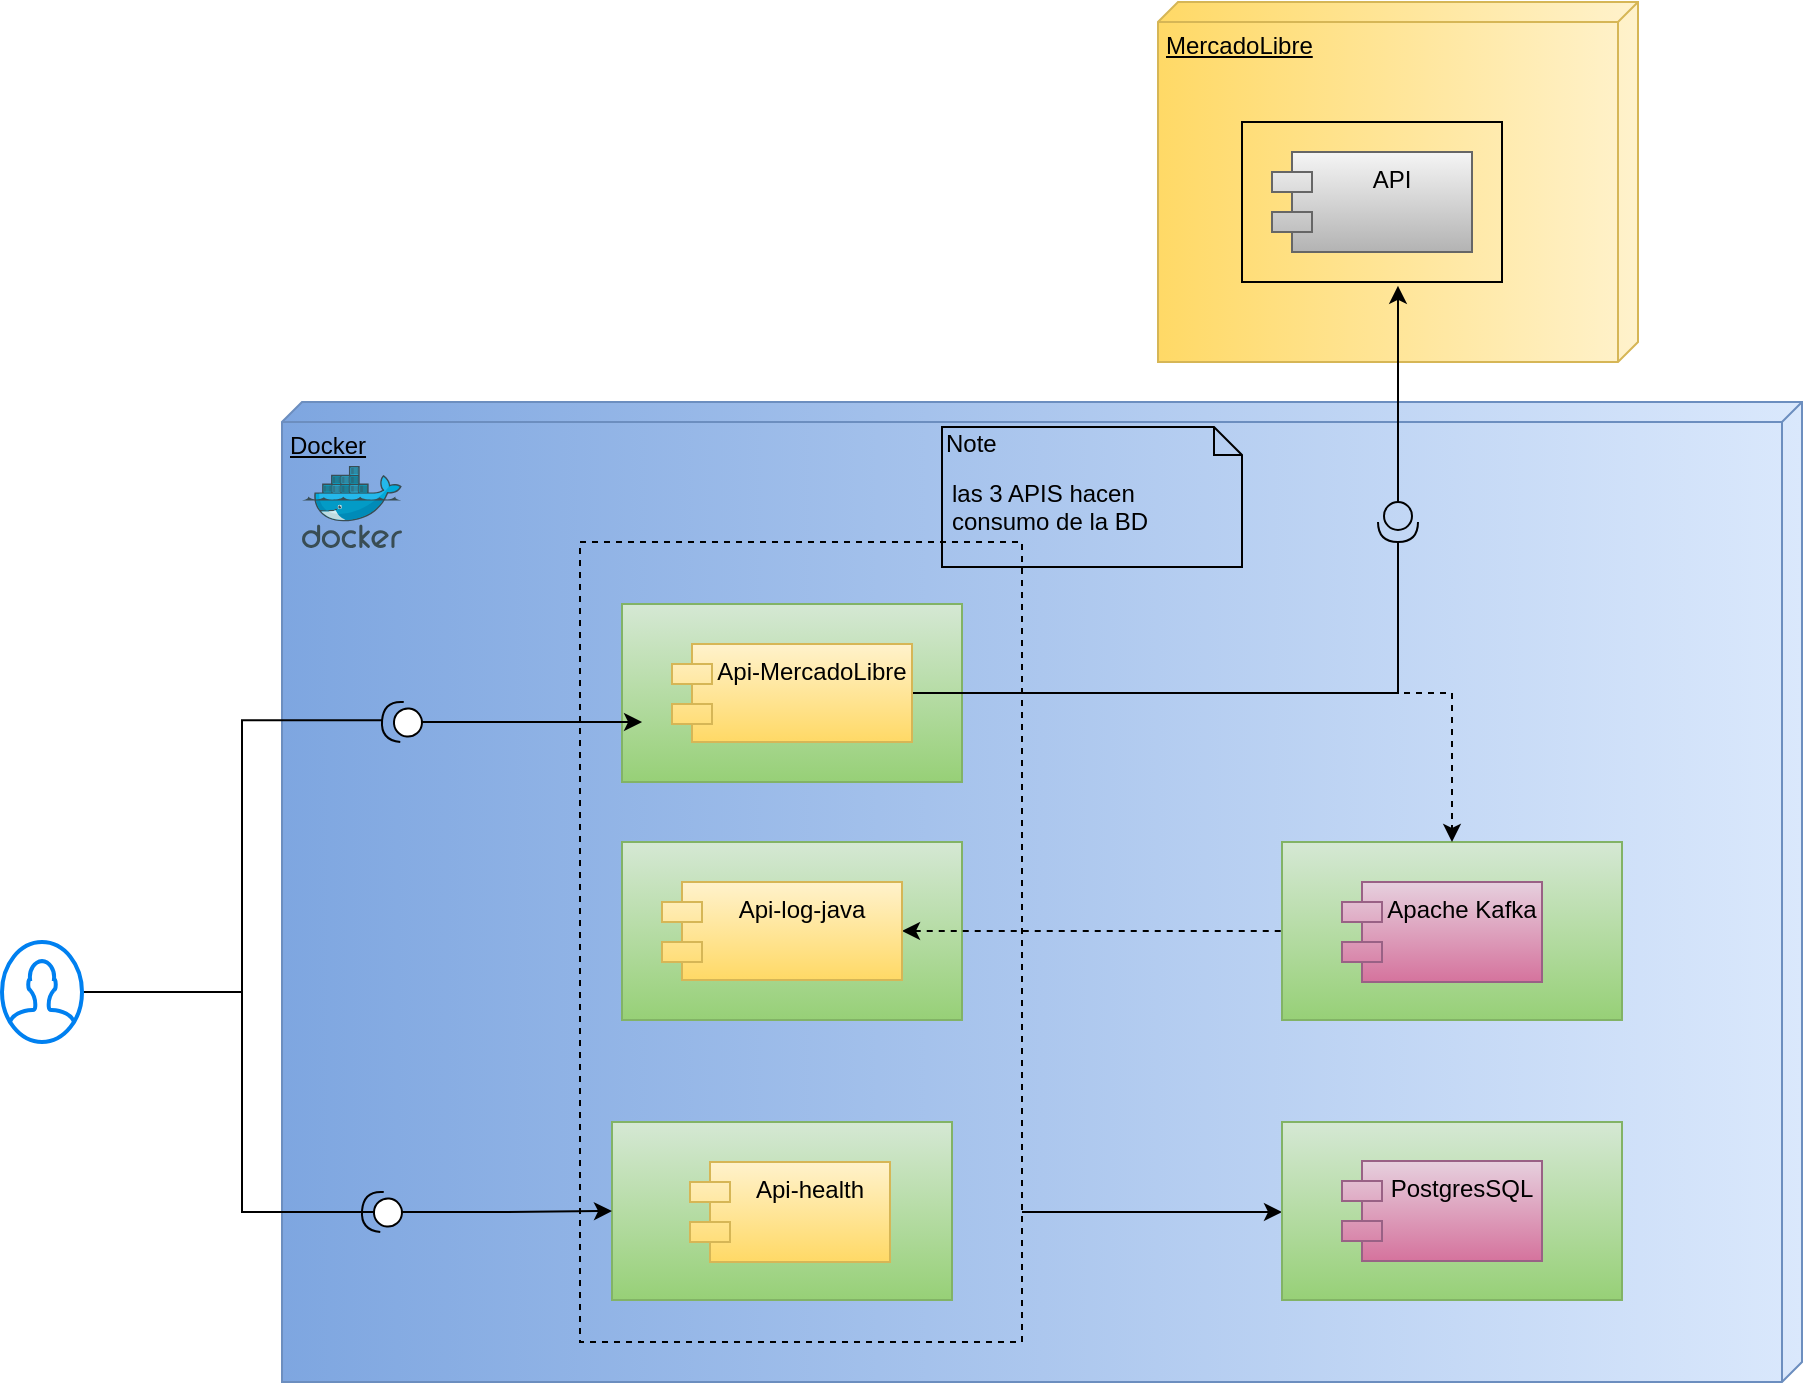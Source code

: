 <mxfile version="13.6.2" type="device"><diagram id="dD6DeF9DQGqYTZujfCqg" name="Page-1"><mxGraphModel dx="925" dy="1754" grid="1" gridSize="10" guides="1" tooltips="1" connect="1" arrows="1" fold="1" page="1" pageScale="1" pageWidth="827" pageHeight="1169" math="0" shadow="0"><root><mxCell id="0"/><mxCell id="1" parent="0"/><mxCell id="94c7ceUy5XpI_ALiOzR--3" value="Docker" style="verticalAlign=top;align=left;spacingTop=8;spacingLeft=2;spacingRight=12;shape=cube;size=10;direction=south;fontStyle=4;html=1;gradientColor=#7ea6e0;fillColor=#dae8fc;strokeColor=#6c8ebf;" vertex="1" parent="1"><mxGeometry x="210" y="20" width="760" height="490" as="geometry"/></mxCell><mxCell id="94c7ceUy5XpI_ALiOzR--46" value="Note" style="shape=note;whiteSpace=wrap;html=1;size=14;verticalAlign=top;align=left;spacingTop=-6;fillColor=none;" vertex="1" parent="1"><mxGeometry x="540" y="32.5" width="150" height="70" as="geometry"/></mxCell><mxCell id="94c7ceUy5XpI_ALiOzR--37" style="edgeStyle=orthogonalEdgeStyle;rounded=0;orthogonalLoop=1;jettySize=auto;html=1;startArrow=none;startFill=0;endArrow=classic;endFill=1;" edge="1" parent="1" source="94c7ceUy5XpI_ALiOzR--36" target="94c7ceUy5XpI_ALiOzR--23"><mxGeometry relative="1" as="geometry"><Array as="points"><mxPoint x="610" y="425"/><mxPoint x="610" y="425"/></Array></mxGeometry></mxCell><mxCell id="94c7ceUy5XpI_ALiOzR--36" value="Object" style="html=1;fillColor=none;dashed=1;" vertex="1" parent="1"><mxGeometry x="359" y="90" width="221" height="400" as="geometry"/></mxCell><mxCell id="94c7ceUy5XpI_ALiOzR--26" value="" style="rounded=0;whiteSpace=wrap;html=1;gradientColor=#97d077;fillColor=#d5e8d4;strokeColor=#82b366;" vertex="1" parent="1"><mxGeometry x="710" y="240" width="170" height="89" as="geometry"/></mxCell><mxCell id="94c7ceUy5XpI_ALiOzR--17" style="edgeStyle=orthogonalEdgeStyle;rounded=0;orthogonalLoop=1;jettySize=auto;html=1;entryX=1;entryY=0.5;entryDx=0;entryDy=0;entryPerimeter=0;endArrow=none;endFill=0;" edge="1" parent="1" source="94c7ceUy5XpI_ALiOzR--1" target="94c7ceUy5XpI_ALiOzR--14"><mxGeometry relative="1" as="geometry"><Array as="points"><mxPoint x="190" y="315"/><mxPoint x="190" y="179"/></Array></mxGeometry></mxCell><mxCell id="94c7ceUy5XpI_ALiOzR--22" style="edgeStyle=orthogonalEdgeStyle;rounded=0;orthogonalLoop=1;jettySize=auto;html=1;entryX=0.429;entryY=0.172;entryDx=0;entryDy=0;entryPerimeter=0;endArrow=none;endFill=0;" edge="1" parent="1" source="94c7ceUy5XpI_ALiOzR--1" target="94c7ceUy5XpI_ALiOzR--19"><mxGeometry relative="1" as="geometry"><Array as="points"><mxPoint x="190" y="315"/><mxPoint x="190" y="425"/><mxPoint x="261" y="425"/></Array></mxGeometry></mxCell><mxCell id="94c7ceUy5XpI_ALiOzR--1" value="" style="html=1;verticalLabelPosition=bottom;align=center;labelBackgroundColor=#ffffff;verticalAlign=top;strokeWidth=2;strokeColor=#0080F0;shadow=0;dashed=0;shape=mxgraph.ios7.icons.user;" vertex="1" parent="1"><mxGeometry x="70" y="290" width="40" height="50" as="geometry"/></mxCell><mxCell id="94c7ceUy5XpI_ALiOzR--4" value="" style="aspect=fixed;html=1;points=[];align=center;image;fontSize=12;image=img/lib/mscae/Docker.svg;" vertex="1" parent="1"><mxGeometry x="220" y="52" width="50" height="41" as="geometry"/></mxCell><mxCell id="94c7ceUy5XpI_ALiOzR--5" value="" style="rounded=0;whiteSpace=wrap;html=1;gradientColor=#97d077;fillColor=#d5e8d4;strokeColor=#82b366;" vertex="1" parent="1"><mxGeometry x="380" y="121" width="170" height="89" as="geometry"/></mxCell><mxCell id="94c7ceUy5XpI_ALiOzR--31" style="edgeStyle=orthogonalEdgeStyle;rounded=0;orthogonalLoop=1;jettySize=auto;html=1;dashed=1;endArrow=classic;endFill=1;" edge="1" parent="1" source="94c7ceUy5XpI_ALiOzR--6" target="94c7ceUy5XpI_ALiOzR--26"><mxGeometry relative="1" as="geometry"/></mxCell><mxCell id="94c7ceUy5XpI_ALiOzR--42" style="edgeStyle=orthogonalEdgeStyle;rounded=0;orthogonalLoop=1;jettySize=auto;html=1;entryX=1;entryY=0.5;entryDx=0;entryDy=0;entryPerimeter=0;startArrow=none;startFill=0;endArrow=none;endFill=0;" edge="1" parent="1" source="94c7ceUy5XpI_ALiOzR--6" target="94c7ceUy5XpI_ALiOzR--41"><mxGeometry relative="1" as="geometry"/></mxCell><mxCell id="94c7ceUy5XpI_ALiOzR--6" value="Api-MercadoLibre" style="shape=module;align=left;spacingLeft=20;align=center;verticalAlign=top;gradientColor=#ffd966;fillColor=#fff2cc;strokeColor=#d6b656;" vertex="1" parent="1"><mxGeometry x="405" y="141" width="120" height="49" as="geometry"/></mxCell><mxCell id="94c7ceUy5XpI_ALiOzR--7" value="" style="rounded=0;whiteSpace=wrap;html=1;gradientColor=#97d077;fillColor=#d5e8d4;strokeColor=#82b366;" vertex="1" parent="1"><mxGeometry x="380" y="240" width="170" height="89" as="geometry"/></mxCell><mxCell id="94c7ceUy5XpI_ALiOzR--30" style="edgeStyle=orthogonalEdgeStyle;rounded=0;orthogonalLoop=1;jettySize=auto;html=1;endArrow=none;endFill=0;dashed=1;startArrow=classic;startFill=1;" edge="1" parent="1" source="94c7ceUy5XpI_ALiOzR--8" target="94c7ceUy5XpI_ALiOzR--26"><mxGeometry relative="1" as="geometry"/></mxCell><mxCell id="94c7ceUy5XpI_ALiOzR--8" value="Api-log-java" style="shape=module;align=left;spacingLeft=20;align=center;verticalAlign=top;gradientColor=#ffd966;fillColor=#fff2cc;strokeColor=#d6b656;" vertex="1" parent="1"><mxGeometry x="400" y="260" width="120" height="49" as="geometry"/></mxCell><mxCell id="94c7ceUy5XpI_ALiOzR--9" value="" style="shape=image;html=1;verticalAlign=top;verticalLabelPosition=bottom;labelBackgroundColor=#ffffff;imageAspect=0;aspect=fixed;image=https://cdn3.iconfinder.com/data/icons/social-media-2169/24/social_media_social_media_logo_docker-128.png" vertex="1" parent="1"><mxGeometry x="502" y="93" width="48" height="48" as="geometry"/></mxCell><mxCell id="94c7ceUy5XpI_ALiOzR--11" value="" style="shape=image;html=1;verticalAlign=top;verticalLabelPosition=bottom;labelBackgroundColor=#ffffff;imageAspect=0;aspect=fixed;image=https://cdn3.iconfinder.com/data/icons/social-media-2169/24/social_media_social_media_logo_docker-128.png" vertex="1" parent="1"><mxGeometry x="514" y="212" width="48" height="48" as="geometry"/></mxCell><mxCell id="94c7ceUy5XpI_ALiOzR--12" value="" style="rounded=0;whiteSpace=wrap;html=1;gradientColor=#97d077;fillColor=#d5e8d4;strokeColor=#82b366;" vertex="1" parent="1"><mxGeometry x="375" y="380" width="170" height="89" as="geometry"/></mxCell><mxCell id="94c7ceUy5XpI_ALiOzR--13" value="Api-health" style="shape=module;align=left;spacingLeft=20;align=center;verticalAlign=top;gradientColor=#ffd966;fillColor=#fff2cc;strokeColor=#d6b656;" vertex="1" parent="1"><mxGeometry x="414" y="400" width="100" height="50" as="geometry"/></mxCell><mxCell id="94c7ceUy5XpI_ALiOzR--18" style="edgeStyle=orthogonalEdgeStyle;rounded=0;orthogonalLoop=1;jettySize=auto;html=1;entryX=0.059;entryY=0.663;entryDx=0;entryDy=0;entryPerimeter=0;" edge="1" parent="1" source="94c7ceUy5XpI_ALiOzR--14" target="94c7ceUy5XpI_ALiOzR--5"><mxGeometry relative="1" as="geometry"/></mxCell><mxCell id="94c7ceUy5XpI_ALiOzR--14" value="" style="shape=providedRequiredInterface;html=1;verticalLabelPosition=bottom;rotation=-175;" vertex="1" parent="1"><mxGeometry x="260" y="170" width="20" height="20" as="geometry"/></mxCell><mxCell id="94c7ceUy5XpI_ALiOzR--21" style="edgeStyle=orthogonalEdgeStyle;rounded=0;orthogonalLoop=1;jettySize=auto;html=1;endArrow=classic;endFill=1;" edge="1" parent="1" source="94c7ceUy5XpI_ALiOzR--19" target="94c7ceUy5XpI_ALiOzR--12"><mxGeometry relative="1" as="geometry"/></mxCell><mxCell id="94c7ceUy5XpI_ALiOzR--19" value="" style="shape=providedRequiredInterface;html=1;verticalLabelPosition=bottom;rotation=-175;" vertex="1" parent="1"><mxGeometry x="250" y="415" width="20" height="20" as="geometry"/></mxCell><mxCell id="94c7ceUy5XpI_ALiOzR--23" value="" style="rounded=0;whiteSpace=wrap;html=1;gradientColor=#97d077;fillColor=#d5e8d4;strokeColor=#82b366;" vertex="1" parent="1"><mxGeometry x="710" y="380" width="170" height="89" as="geometry"/></mxCell><mxCell id="94c7ceUy5XpI_ALiOzR--24" value="" style="shape=image;html=1;verticalAlign=top;verticalLabelPosition=bottom;labelBackgroundColor=#ffffff;imageAspect=0;aspect=fixed;image=https://cdn3.iconfinder.com/data/icons/social-media-2169/24/social_media_social_media_logo_docker-128.png" vertex="1" parent="1"><mxGeometry x="510" y="352" width="48" height="48" as="geometry"/></mxCell><mxCell id="94c7ceUy5XpI_ALiOzR--25" value="" style="shape=image;html=1;verticalAlign=top;verticalLabelPosition=bottom;labelBackgroundColor=#ffffff;imageAspect=0;aspect=fixed;image=https://cdn3.iconfinder.com/data/icons/social-media-2169/24/social_media_social_media_logo_docker-128.png" vertex="1" parent="1"><mxGeometry x="840" y="212" width="48" height="48" as="geometry"/></mxCell><mxCell id="94c7ceUy5XpI_ALiOzR--27" value="Apache Kafka" style="shape=module;align=left;spacingLeft=20;align=center;verticalAlign=top;gradientColor=#d5739d;fillColor=#e6d0de;strokeColor=#996185;" vertex="1" parent="1"><mxGeometry x="740" y="260" width="100" height="50" as="geometry"/></mxCell><mxCell id="94c7ceUy5XpI_ALiOzR--29" value="PostgresSQL" style="shape=module;align=left;spacingLeft=20;align=center;verticalAlign=top;gradientColor=#d5739d;fillColor=#e6d0de;strokeColor=#996185;" vertex="1" parent="1"><mxGeometry x="740" y="399.5" width="100" height="50" as="geometry"/></mxCell><mxCell id="94c7ceUy5XpI_ALiOzR--38" value="MercadoLibre" style="verticalAlign=top;align=left;spacingTop=8;spacingLeft=2;spacingRight=12;shape=cube;size=10;direction=south;fontStyle=4;html=1;fillColor=#fff2cc;gradientColor=#ffd966;strokeColor=#d6b656;" vertex="1" parent="1"><mxGeometry x="648" y="-180" width="240" height="180" as="geometry"/></mxCell><mxCell id="94c7ceUy5XpI_ALiOzR--39" value="" style="html=1;fillColor=none;" vertex="1" parent="1"><mxGeometry x="690" y="-120" width="130" height="80" as="geometry"/></mxCell><mxCell id="94c7ceUy5XpI_ALiOzR--40" value="API" style="shape=module;align=left;spacingLeft=20;align=center;verticalAlign=top;fillColor=#f5f5f5;gradientColor=#b3b3b3;strokeColor=#666666;" vertex="1" parent="1"><mxGeometry x="705" y="-105" width="100" height="50" as="geometry"/></mxCell><mxCell id="94c7ceUy5XpI_ALiOzR--43" style="edgeStyle=orthogonalEdgeStyle;rounded=0;orthogonalLoop=1;jettySize=auto;html=1;entryX=0.6;entryY=1.024;entryDx=0;entryDy=0;entryPerimeter=0;startArrow=none;startFill=0;endArrow=classic;endFill=1;" edge="1" parent="1" source="94c7ceUy5XpI_ALiOzR--41" target="94c7ceUy5XpI_ALiOzR--39"><mxGeometry relative="1" as="geometry"/></mxCell><mxCell id="94c7ceUy5XpI_ALiOzR--41" value="" style="shape=providedRequiredInterface;html=1;verticalLabelPosition=bottom;fillColor=none;rotation=90;" vertex="1" parent="1"><mxGeometry x="758" y="70" width="20" height="20" as="geometry"/></mxCell><mxCell id="94c7ceUy5XpI_ALiOzR--45" value="&lt;h1&gt;&lt;br&gt;&lt;/h1&gt;&lt;div&gt;las 3 APIS hacen consumo de la BD&lt;/div&gt;" style="text;html=1;strokeColor=none;fillColor=none;spacing=5;spacingTop=-20;whiteSpace=wrap;overflow=hidden;rounded=0;" vertex="1" parent="1"><mxGeometry x="540" y="7.5" width="141" height="95" as="geometry"/></mxCell></root></mxGraphModel></diagram></mxfile>